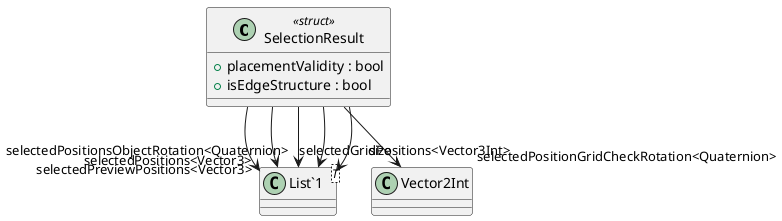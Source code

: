 @startuml
class SelectionResult <<struct>> {
    + placementValidity : bool
    + isEdgeStructure : bool
}
class "List`1"<T> {
}
SelectionResult --> "selectedPositions<Vector3>" "List`1"
SelectionResult --> "selectedGridPositions<Vector3Int>" "List`1"
SelectionResult --> "selectedPreviewPositions<Vector3>" "List`1"
SelectionResult --> "selectedPositionsObjectRotation<Quaternion>" "List`1"
SelectionResult --> "selectedPositionGridCheckRotation<Quaternion>" "List`1"
SelectionResult --> "size" Vector2Int
@enduml
